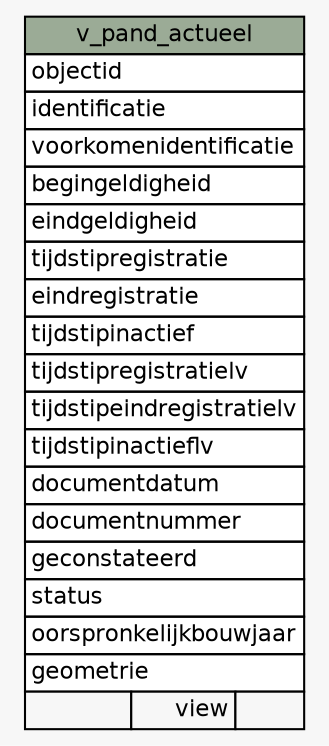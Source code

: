 // dot 2.43.0 on Linux 5.15.0-58-generic
// SchemaSpy rev Unknown
digraph "v_pand_actueel" {
  graph [
    rankdir="RL"
    bgcolor="#f7f7f7"
    nodesep="0.18"
    ranksep="0.46"
    fontname="Helvetica"
    fontsize="11"
  ];
  node [
    fontname="Helvetica"
    fontsize="11"
    shape="plaintext"
  ];
  edge [
    arrowsize="0.8"
  ];
  "v_pand_actueel" [
    label=<
    <TABLE BORDER="0" CELLBORDER="1" CELLSPACING="0" BGCOLOR="#ffffff">
      <TR><TD COLSPAN="3" BGCOLOR="#9bab96" ALIGN="CENTER">v_pand_actueel</TD></TR>
      <TR><TD PORT="objectid" COLSPAN="3" ALIGN="LEFT">objectid</TD></TR>
      <TR><TD PORT="identificatie" COLSPAN="3" ALIGN="LEFT">identificatie</TD></TR>
      <TR><TD PORT="voorkomenidentificatie" COLSPAN="3" ALIGN="LEFT">voorkomenidentificatie</TD></TR>
      <TR><TD PORT="begingeldigheid" COLSPAN="3" ALIGN="LEFT">begingeldigheid</TD></TR>
      <TR><TD PORT="eindgeldigheid" COLSPAN="3" ALIGN="LEFT">eindgeldigheid</TD></TR>
      <TR><TD PORT="tijdstipregistratie" COLSPAN="3" ALIGN="LEFT">tijdstipregistratie</TD></TR>
      <TR><TD PORT="eindregistratie" COLSPAN="3" ALIGN="LEFT">eindregistratie</TD></TR>
      <TR><TD PORT="tijdstipinactief" COLSPAN="3" ALIGN="LEFT">tijdstipinactief</TD></TR>
      <TR><TD PORT="tijdstipregistratielv" COLSPAN="3" ALIGN="LEFT">tijdstipregistratielv</TD></TR>
      <TR><TD PORT="tijdstipeindregistratielv" COLSPAN="3" ALIGN="LEFT">tijdstipeindregistratielv</TD></TR>
      <TR><TD PORT="tijdstipinactieflv" COLSPAN="3" ALIGN="LEFT">tijdstipinactieflv</TD></TR>
      <TR><TD PORT="documentdatum" COLSPAN="3" ALIGN="LEFT">documentdatum</TD></TR>
      <TR><TD PORT="documentnummer" COLSPAN="3" ALIGN="LEFT">documentnummer</TD></TR>
      <TR><TD PORT="geconstateerd" COLSPAN="3" ALIGN="LEFT">geconstateerd</TD></TR>
      <TR><TD PORT="status" COLSPAN="3" ALIGN="LEFT">status</TD></TR>
      <TR><TD PORT="oorspronkelijkbouwjaar" COLSPAN="3" ALIGN="LEFT">oorspronkelijkbouwjaar</TD></TR>
      <TR><TD PORT="geometrie" COLSPAN="3" ALIGN="LEFT">geometrie</TD></TR>
      <TR><TD ALIGN="LEFT" BGCOLOR="#f7f7f7">  </TD><TD ALIGN="RIGHT" BGCOLOR="#f7f7f7">view</TD><TD ALIGN="RIGHT" BGCOLOR="#f7f7f7">  </TD></TR>
    </TABLE>>
    URL="tables/v_pand_actueel.html"
    tooltip="v_pand_actueel"
  ];
}
